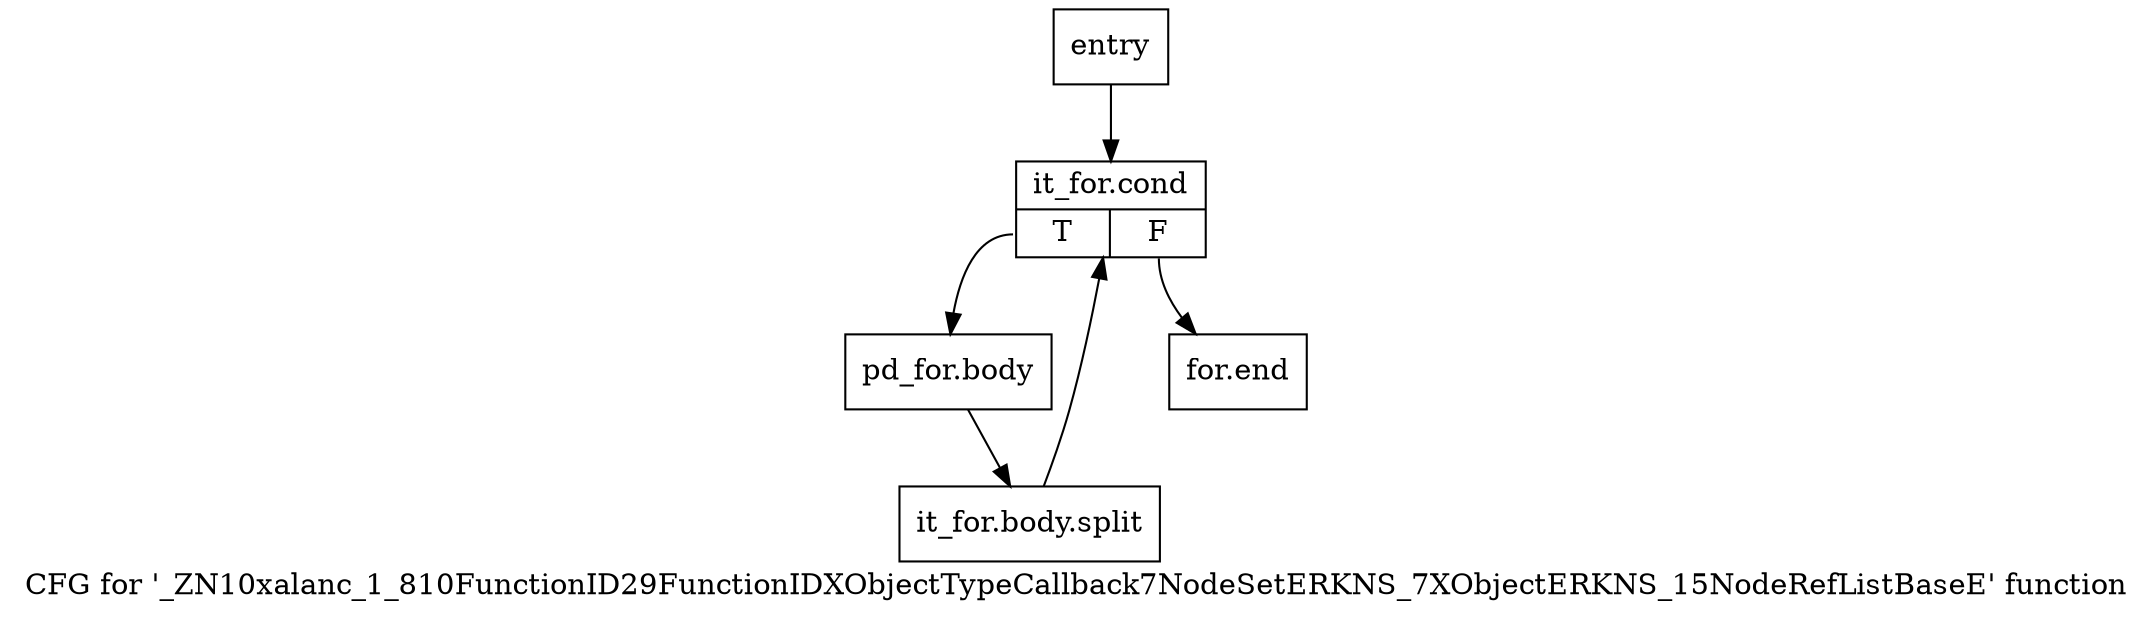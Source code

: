 digraph "CFG for '_ZN10xalanc_1_810FunctionID29FunctionIDXObjectTypeCallback7NodeSetERKNS_7XObjectERKNS_15NodeRefListBaseE' function" {
	label="CFG for '_ZN10xalanc_1_810FunctionID29FunctionIDXObjectTypeCallback7NodeSetERKNS_7XObjectERKNS_15NodeRefListBaseE' function";

	Node0x6233870 [shape=record,label="{entry}"];
	Node0x6233870 -> Node0x62338c0;
	Node0x62338c0 [shape=record,label="{it_for.cond|{<s0>T|<s1>F}}"];
	Node0x62338c0:s0 -> Node0x6233910;
	Node0x62338c0:s1 -> Node0x6233960;
	Node0x6233910 [shape=record,label="{pd_for.body}"];
	Node0x6233910 -> Node0xb920c40;
	Node0xb920c40 [shape=record,label="{it_for.body.split}"];
	Node0xb920c40 -> Node0x62338c0;
	Node0x6233960 [shape=record,label="{for.end}"];
}
